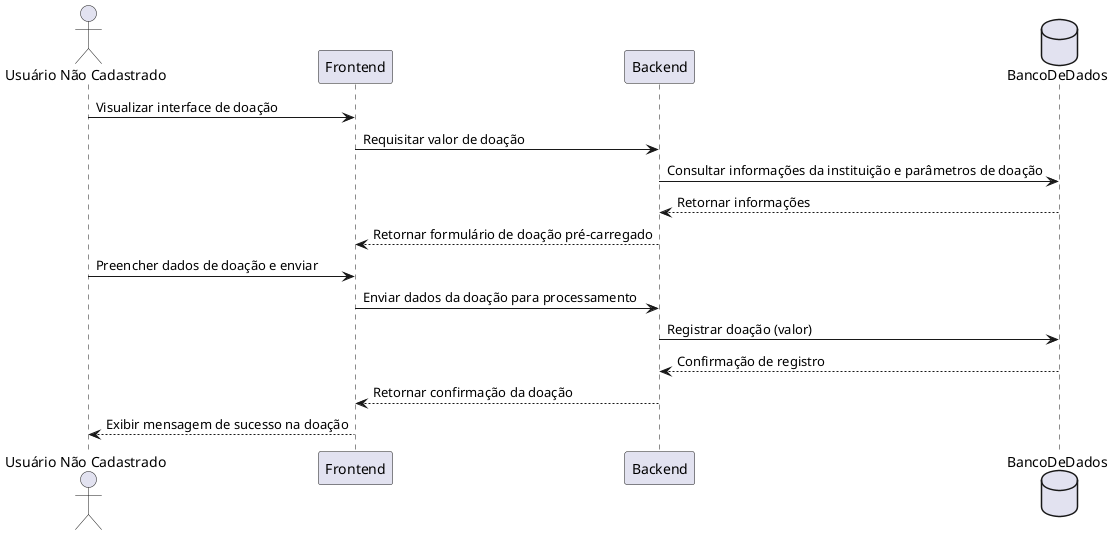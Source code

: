 @startuml

actor "Usuário Não Cadastrado" as Usuario
participant Frontend
participant Backend
database BancoDeDados

Usuario -> Frontend : Visualizar interface de doação
Frontend -> Backend : Requisitar valor de doação
Backend -> BancoDeDados : Consultar informações da instituição e parâmetros de doação
BancoDeDados --> Backend : Retornar informações
Backend --> Frontend : Retornar formulário de doação pré-carregado

Usuario -> Frontend : Preencher dados de doação e enviar
Frontend -> Backend : Enviar dados da doação para processamento
Backend -> BancoDeDados : Registrar doação (valor)
BancoDeDados --> Backend : Confirmação de registro
Backend --> Frontend : Retornar confirmação da doação
Frontend --> Usuario : Exibir mensagem de sucesso na doação

@enduml
